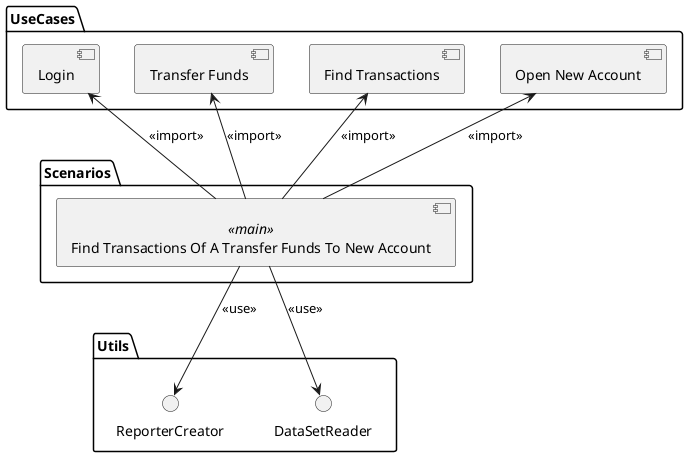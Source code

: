 @startuml FIND_TRANSACTION_OF_A_TRANSFER_TO_NEW_ACCOUNT_COMPONENTS
skinparam componentStyle uml2

package "Scenarios" {
    component "Find Transactions Of A Transfer Funds To New Account" <<main>> as find_transaction_of_a_transfer_to_account_scenario
}

package "UseCases" {
    component "Open New Account" as open_account_usecase
    component "Transfer Funds" as transfer_funds_usecase
    component "Find Transactions" as find_transactions_usecase
    component "Login" as login
}

package "Utils" {
    interface "ReporterCreator" as reporter
    interface "DataSetReader" as dataset_reader
}

find_transaction_of_a_transfer_to_account_scenario -up-> open_account_usecase: <<import>>
find_transaction_of_a_transfer_to_account_scenario -up-> find_transactions_usecase: <<import>>
find_transaction_of_a_transfer_to_account_scenario -up-> transfer_funds_usecase: <<import>>
find_transaction_of_a_transfer_to_account_scenario -up-> login: <<import>>
find_transaction_of_a_transfer_to_account_scenario -down-> reporter: <<use>>
find_transaction_of_a_transfer_to_account_scenario -down-> dataset_reader: <<use>>
@enduml